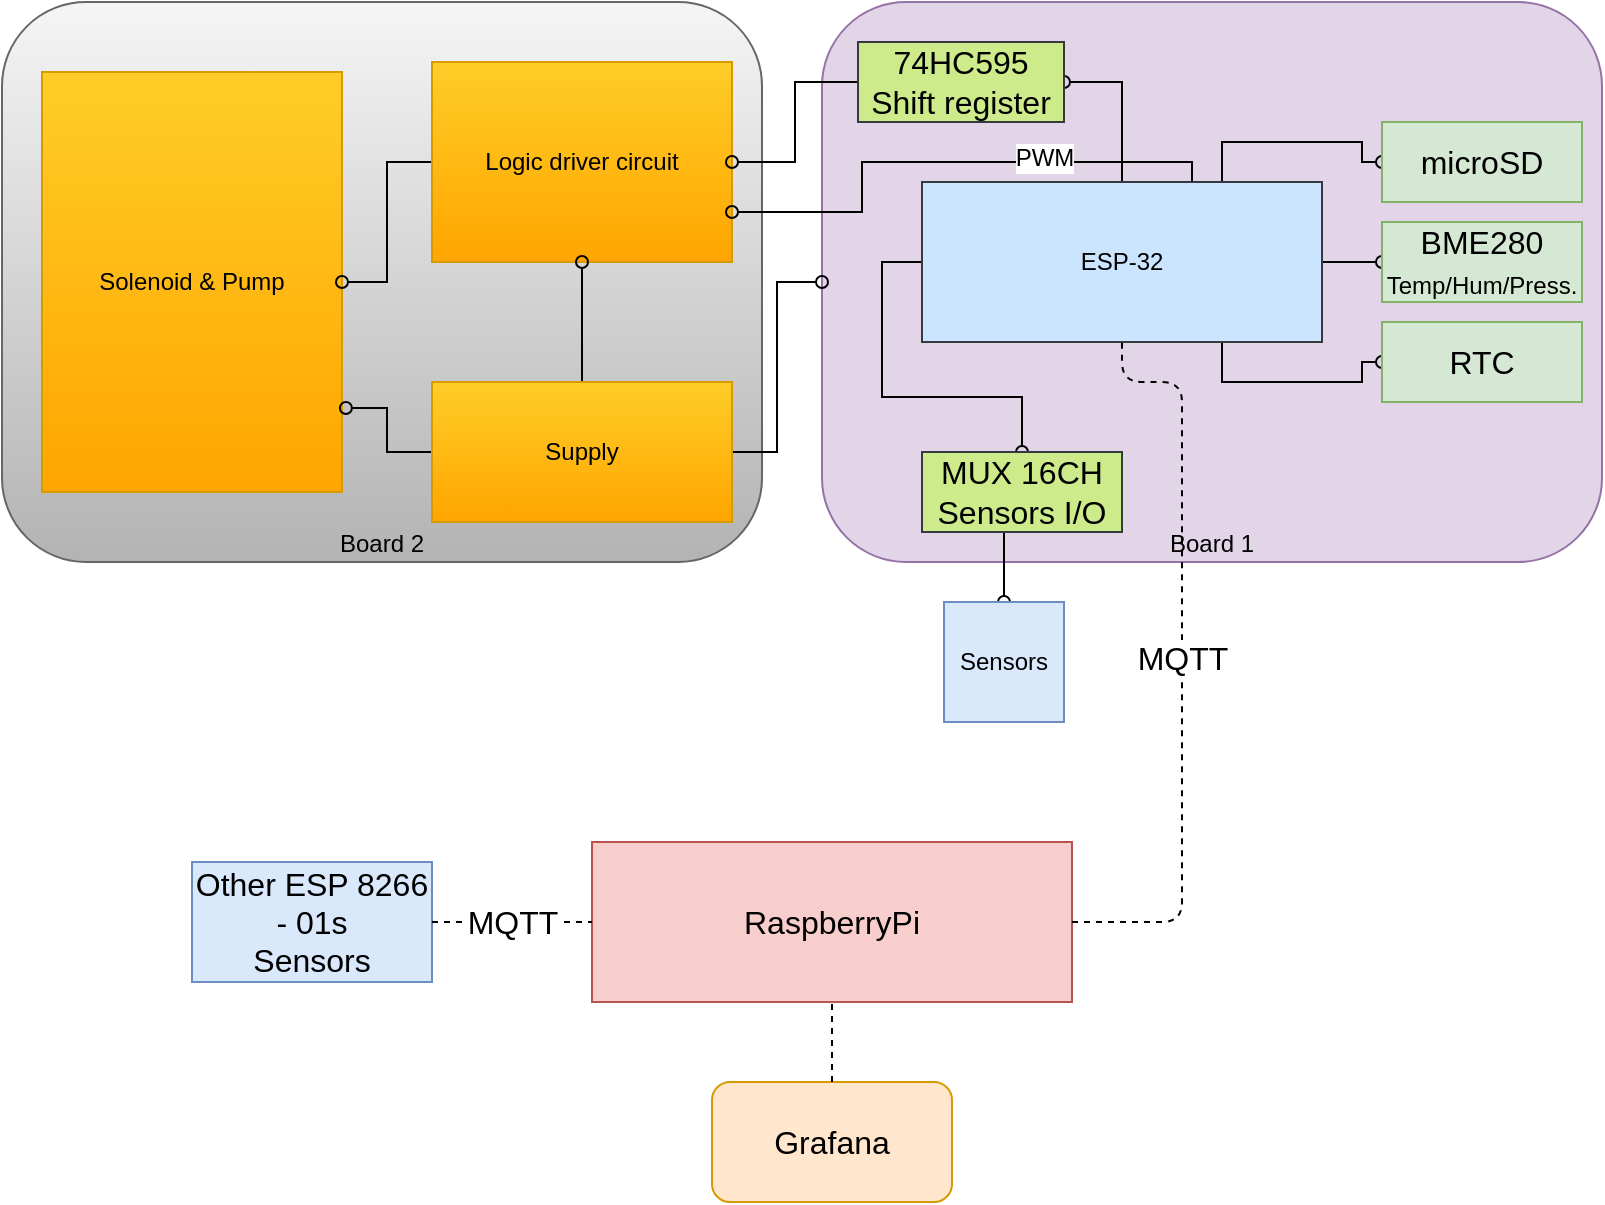 <mxfile version="12.1.3" pages="1"><diagram id="n1zIoOiquqSD_J1ILSt7" name="Seite-1"><mxGraphModel dx="1168" dy="603" grid="1" gridSize="10" guides="1" tooltips="1" connect="1" arrows="1" fold="1" page="1" pageScale="1" pageWidth="827" pageHeight="1169" math="0" shadow="0"><root><mxCell id="0"/><mxCell id="1" parent="0"/><mxCell id="jFfCA4CUj5SxDFEi9eC1-26" value="Board 1" style="rounded=1;whiteSpace=wrap;html=1;fillColor=#e1d5e7;strokeColor=#9673a6;verticalAlign=bottom;" vertex="1" parent="1"><mxGeometry x="420" y="10" width="390" height="280" as="geometry"/></mxCell><mxCell id="jFfCA4CUj5SxDFEi9eC1-27" value="Board 2" style="rounded=1;whiteSpace=wrap;html=1;fillColor=#f5f5f5;strokeColor=#666666;gradientColor=#b3b3b3;align=center;horizontal=1;verticalAlign=bottom;" vertex="1" parent="1"><mxGeometry x="10" y="10" width="380" height="280" as="geometry"/></mxCell><mxCell id="jFfCA4CUj5SxDFEi9eC1-28" value="Solenoid &amp;amp; Pump" style="rounded=0;whiteSpace=wrap;html=1;align=center;gradientColor=#ffa500;fillColor=#ffcd28;strokeColor=#d79b00;" vertex="1" parent="1"><mxGeometry x="30" y="45" width="150" height="210" as="geometry"/></mxCell><mxCell id="jFfCA4CUj5SxDFEi9eC1-31" style="edgeStyle=orthogonalEdgeStyle;rounded=0;orthogonalLoop=1;jettySize=auto;html=1;exitX=0;exitY=0.5;exitDx=0;exitDy=0;endArrow=oval;endFill=0;" edge="1" parent="1" source="jFfCA4CUj5SxDFEi9eC1-29" target="jFfCA4CUj5SxDFEi9eC1-28"><mxGeometry relative="1" as="geometry"/></mxCell><mxCell id="jFfCA4CUj5SxDFEi9eC1-29" value="Logic driver circuit" style="rounded=0;whiteSpace=wrap;html=1;align=center;gradientColor=#ffa500;fillColor=#ffcd28;strokeColor=#d79b00;" vertex="1" parent="1"><mxGeometry x="225" y="40" width="150" height="100" as="geometry"/></mxCell><mxCell id="jFfCA4CUj5SxDFEi9eC1-33" style="edgeStyle=orthogonalEdgeStyle;rounded=0;orthogonalLoop=1;jettySize=auto;html=1;exitX=0;exitY=0.5;exitDx=0;exitDy=0;entryX=1.013;entryY=0.8;entryDx=0;entryDy=0;entryPerimeter=0;endArrow=oval;endFill=0;" edge="1" parent="1" source="jFfCA4CUj5SxDFEi9eC1-32" target="jFfCA4CUj5SxDFEi9eC1-28"><mxGeometry relative="1" as="geometry"/></mxCell><mxCell id="jFfCA4CUj5SxDFEi9eC1-34" style="edgeStyle=orthogonalEdgeStyle;rounded=0;orthogonalLoop=1;jettySize=auto;html=1;exitX=0.5;exitY=0;exitDx=0;exitDy=0;entryX=0.5;entryY=1;entryDx=0;entryDy=0;endArrow=oval;endFill=0;" edge="1" parent="1" source="jFfCA4CUj5SxDFEi9eC1-32" target="jFfCA4CUj5SxDFEi9eC1-29"><mxGeometry relative="1" as="geometry"/></mxCell><mxCell id="jFfCA4CUj5SxDFEi9eC1-51" style="edgeStyle=orthogonalEdgeStyle;rounded=0;orthogonalLoop=1;jettySize=auto;html=1;exitX=1;exitY=0.5;exitDx=0;exitDy=0;endArrow=oval;endFill=0;" edge="1" parent="1" source="jFfCA4CUj5SxDFEi9eC1-32" target="jFfCA4CUj5SxDFEi9eC1-26"><mxGeometry relative="1" as="geometry"/></mxCell><mxCell id="jFfCA4CUj5SxDFEi9eC1-32" value="Supply" style="rounded=0;whiteSpace=wrap;html=1;align=center;gradientColor=#ffa500;fillColor=#ffcd28;strokeColor=#d79b00;" vertex="1" parent="1"><mxGeometry x="225" y="200" width="150" height="70" as="geometry"/></mxCell><mxCell id="jFfCA4CUj5SxDFEi9eC1-40" style="edgeStyle=orthogonalEdgeStyle;rounded=0;orthogonalLoop=1;jettySize=auto;html=1;exitX=0.25;exitY=0;exitDx=0;exitDy=0;entryX=1;entryY=0.75;entryDx=0;entryDy=0;endArrow=oval;endFill=0;" edge="1" parent="1" source="jFfCA4CUj5SxDFEi9eC1-36" target="jFfCA4CUj5SxDFEi9eC1-29"><mxGeometry relative="1" as="geometry"><Array as="points"><mxPoint x="605" y="90"/><mxPoint x="440" y="90"/><mxPoint x="440" y="115"/></Array></mxGeometry></mxCell><mxCell id="jFfCA4CUj5SxDFEi9eC1-41" value="PWM" style="text;html=1;resizable=0;points=[];align=center;verticalAlign=middle;labelBackgroundColor=#ffffff;" vertex="1" connectable="0" parent="jFfCA4CUj5SxDFEi9eC1-40"><mxGeometry x="-0.034" y="-2" relative="1" as="geometry"><mxPoint as="offset"/></mxGeometry></mxCell><mxCell id="jFfCA4CUj5SxDFEi9eC1-42" style="edgeStyle=orthogonalEdgeStyle;rounded=0;orthogonalLoop=1;jettySize=auto;html=1;exitX=0.5;exitY=0;exitDx=0;exitDy=0;entryX=1;entryY=0.5;entryDx=0;entryDy=0;endArrow=oval;endFill=0;" edge="1" parent="1" source="jFfCA4CUj5SxDFEi9eC1-36" target="jFfCA4CUj5SxDFEi9eC1-38"><mxGeometry relative="1" as="geometry"/></mxCell><mxCell id="jFfCA4CUj5SxDFEi9eC1-47" style="edgeStyle=orthogonalEdgeStyle;rounded=0;orthogonalLoop=1;jettySize=auto;html=1;exitX=0;exitY=0.5;exitDx=0;exitDy=0;entryX=0.5;entryY=0;entryDx=0;entryDy=0;endArrow=oval;endFill=0;" edge="1" parent="1" source="jFfCA4CUj5SxDFEi9eC1-36" target="jFfCA4CUj5SxDFEi9eC1-37"><mxGeometry relative="1" as="geometry"/></mxCell><mxCell id="jFfCA4CUj5SxDFEi9eC1-48" style="edgeStyle=orthogonalEdgeStyle;rounded=0;orthogonalLoop=1;jettySize=auto;html=1;exitX=1;exitY=0.5;exitDx=0;exitDy=0;entryX=0;entryY=0.5;entryDx=0;entryDy=0;endArrow=oval;endFill=0;" edge="1" parent="1" source="jFfCA4CUj5SxDFEi9eC1-36" target="jFfCA4CUj5SxDFEi9eC1-44"><mxGeometry relative="1" as="geometry"/></mxCell><mxCell id="jFfCA4CUj5SxDFEi9eC1-49" style="edgeStyle=orthogonalEdgeStyle;rounded=0;orthogonalLoop=1;jettySize=auto;html=1;exitX=0.75;exitY=0;exitDx=0;exitDy=0;entryX=0;entryY=0.5;entryDx=0;entryDy=0;endArrow=oval;endFill=0;" edge="1" parent="1" source="jFfCA4CUj5SxDFEi9eC1-36" target="jFfCA4CUj5SxDFEi9eC1-45"><mxGeometry relative="1" as="geometry"/></mxCell><mxCell id="jFfCA4CUj5SxDFEi9eC1-50" style="edgeStyle=orthogonalEdgeStyle;rounded=0;orthogonalLoop=1;jettySize=auto;html=1;exitX=0.75;exitY=1;exitDx=0;exitDy=0;entryX=0;entryY=0.5;entryDx=0;entryDy=0;endArrow=oval;endFill=0;" edge="1" parent="1" source="jFfCA4CUj5SxDFEi9eC1-36" target="jFfCA4CUj5SxDFEi9eC1-43"><mxGeometry relative="1" as="geometry"/></mxCell><mxCell id="jFfCA4CUj5SxDFEi9eC1-36" value="ESP-32" style="rounded=0;whiteSpace=wrap;html=1;align=center;fillColor=#cce5ff;strokeColor=#36393d;" vertex="1" parent="1"><mxGeometry x="470" y="100" width="200" height="80" as="geometry"/></mxCell><mxCell id="jFfCA4CUj5SxDFEi9eC1-53" style="edgeStyle=orthogonalEdgeStyle;rounded=0;orthogonalLoop=1;jettySize=auto;html=1;exitX=0.5;exitY=1;exitDx=0;exitDy=0;entryX=0.5;entryY=0;entryDx=0;entryDy=0;endArrow=oval;endFill=0;" edge="1" parent="1" source="jFfCA4CUj5SxDFEi9eC1-37" target="jFfCA4CUj5SxDFEi9eC1-52"><mxGeometry relative="1" as="geometry"/></mxCell><mxCell id="jFfCA4CUj5SxDFEi9eC1-37" value="MUX 16CH&lt;br&gt;Sensors I/O" style="rounded=0;whiteSpace=wrap;html=1;fontSize=16;fillColor=#cdeb8b;strokeColor=#36393d;" vertex="1" parent="1"><mxGeometry x="470" y="235" width="100" height="40" as="geometry"/></mxCell><mxCell id="jFfCA4CUj5SxDFEi9eC1-39" style="edgeStyle=orthogonalEdgeStyle;rounded=0;orthogonalLoop=1;jettySize=auto;html=1;exitX=0;exitY=0.5;exitDx=0;exitDy=0;endArrow=oval;endFill=0;" edge="1" parent="1" source="jFfCA4CUj5SxDFEi9eC1-38" target="jFfCA4CUj5SxDFEi9eC1-29"><mxGeometry relative="1" as="geometry"/></mxCell><mxCell id="jFfCA4CUj5SxDFEi9eC1-38" value="74HC595&lt;br&gt;Shift register" style="rounded=0;whiteSpace=wrap;html=1;fontSize=16;fillColor=#cdeb8b;strokeColor=#36393d;" vertex="1" parent="1"><mxGeometry x="438" y="30" width="103" height="40" as="geometry"/></mxCell><mxCell id="jFfCA4CUj5SxDFEi9eC1-43" value="RTC" style="rounded=0;whiteSpace=wrap;html=1;fontSize=16;fillColor=#d5e8d4;strokeColor=#82b366;gradientColor=none;" vertex="1" parent="1"><mxGeometry x="700" y="170" width="100" height="40" as="geometry"/></mxCell><mxCell id="jFfCA4CUj5SxDFEi9eC1-44" value="BME280&lt;br&gt;&lt;font style=&quot;font-size: 12px&quot;&gt;Temp/Hum/Press.&lt;/font&gt;" style="rounded=0;whiteSpace=wrap;html=1;fontSize=16;fillColor=#d5e8d4;strokeColor=#82b366;" vertex="1" parent="1"><mxGeometry x="700" y="120" width="100" height="40" as="geometry"/></mxCell><mxCell id="jFfCA4CUj5SxDFEi9eC1-45" value="microSD" style="rounded=0;whiteSpace=wrap;html=1;fontSize=16;fillColor=#d5e8d4;strokeColor=#82b366;" vertex="1" parent="1"><mxGeometry x="700" y="70" width="100" height="40" as="geometry"/></mxCell><mxCell id="jFfCA4CUj5SxDFEi9eC1-52" value="Sensors" style="rounded=0;whiteSpace=wrap;html=1;fillColor=#dae8fc;strokeColor=#6c8ebf;" vertex="1" parent="1"><mxGeometry x="481" y="310" width="60" height="60" as="geometry"/></mxCell><mxCell id="jFfCA4CUj5SxDFEi9eC1-61" value="RaspberryPi" style="rounded=0;whiteSpace=wrap;html=1;fontSize=16;fillColor=#f8cecc;strokeColor=#b85450;" vertex="1" parent="1"><mxGeometry x="305" y="430" width="240" height="80" as="geometry"/></mxCell><mxCell id="jFfCA4CUj5SxDFEi9eC1-62" value="MQTT" style="endArrow=none;dashed=1;html=1;fontSize=16;entryX=0.5;entryY=1;entryDx=0;entryDy=0;exitX=1;exitY=0.5;exitDx=0;exitDy=0;" edge="1" parent="1" source="jFfCA4CUj5SxDFEi9eC1-61" target="jFfCA4CUj5SxDFEi9eC1-36"><mxGeometry width="50" height="50" relative="1" as="geometry"><mxPoint x="760" y="290" as="sourcePoint"/><mxPoint x="729.81" y="110" as="targetPoint"/><Array as="points"><mxPoint x="600" y="470"/><mxPoint x="600" y="350"/><mxPoint x="600" y="200"/><mxPoint x="570" y="200"/></Array></mxGeometry></mxCell><mxCell id="jFfCA4CUj5SxDFEi9eC1-63" value="Other ESP 8266 - 01s&lt;br&gt;Sensors" style="rounded=0;whiteSpace=wrap;html=1;fontSize=16;fillColor=#dae8fc;strokeColor=#6c8ebf;" vertex="1" parent="1"><mxGeometry x="105" y="440" width="120" height="60" as="geometry"/></mxCell><mxCell id="jFfCA4CUj5SxDFEi9eC1-64" value="MQTT" style="endArrow=none;dashed=1;html=1;fontSize=16;entryX=0;entryY=0.5;entryDx=0;entryDy=0;" edge="1" parent="1" source="jFfCA4CUj5SxDFEi9eC1-63" target="jFfCA4CUj5SxDFEi9eC1-61"><mxGeometry width="50" height="50" relative="1" as="geometry"><mxPoint x="225" y="520" as="sourcePoint"/><mxPoint x="295.711" y="470" as="targetPoint"/></mxGeometry></mxCell><mxCell id="jFfCA4CUj5SxDFEi9eC1-65" value="Grafana" style="rounded=1;whiteSpace=wrap;html=1;fontSize=16;fillColor=#ffe6cc;strokeColor=#d79b00;" vertex="1" parent="1"><mxGeometry x="365" y="550" width="120" height="60" as="geometry"/></mxCell><mxCell id="jFfCA4CUj5SxDFEi9eC1-66" value="" style="endArrow=none;dashed=1;html=1;fontSize=16;entryX=0.5;entryY=1;entryDx=0;entryDy=0;" edge="1" parent="1" source="jFfCA4CUj5SxDFEi9eC1-65" target="jFfCA4CUj5SxDFEi9eC1-61"><mxGeometry width="50" height="50" relative="1" as="geometry"><mxPoint x="405" y="550" as="sourcePoint"/><mxPoint x="435" y="520" as="targetPoint"/></mxGeometry></mxCell></root></mxGraphModel></diagram></mxfile>
